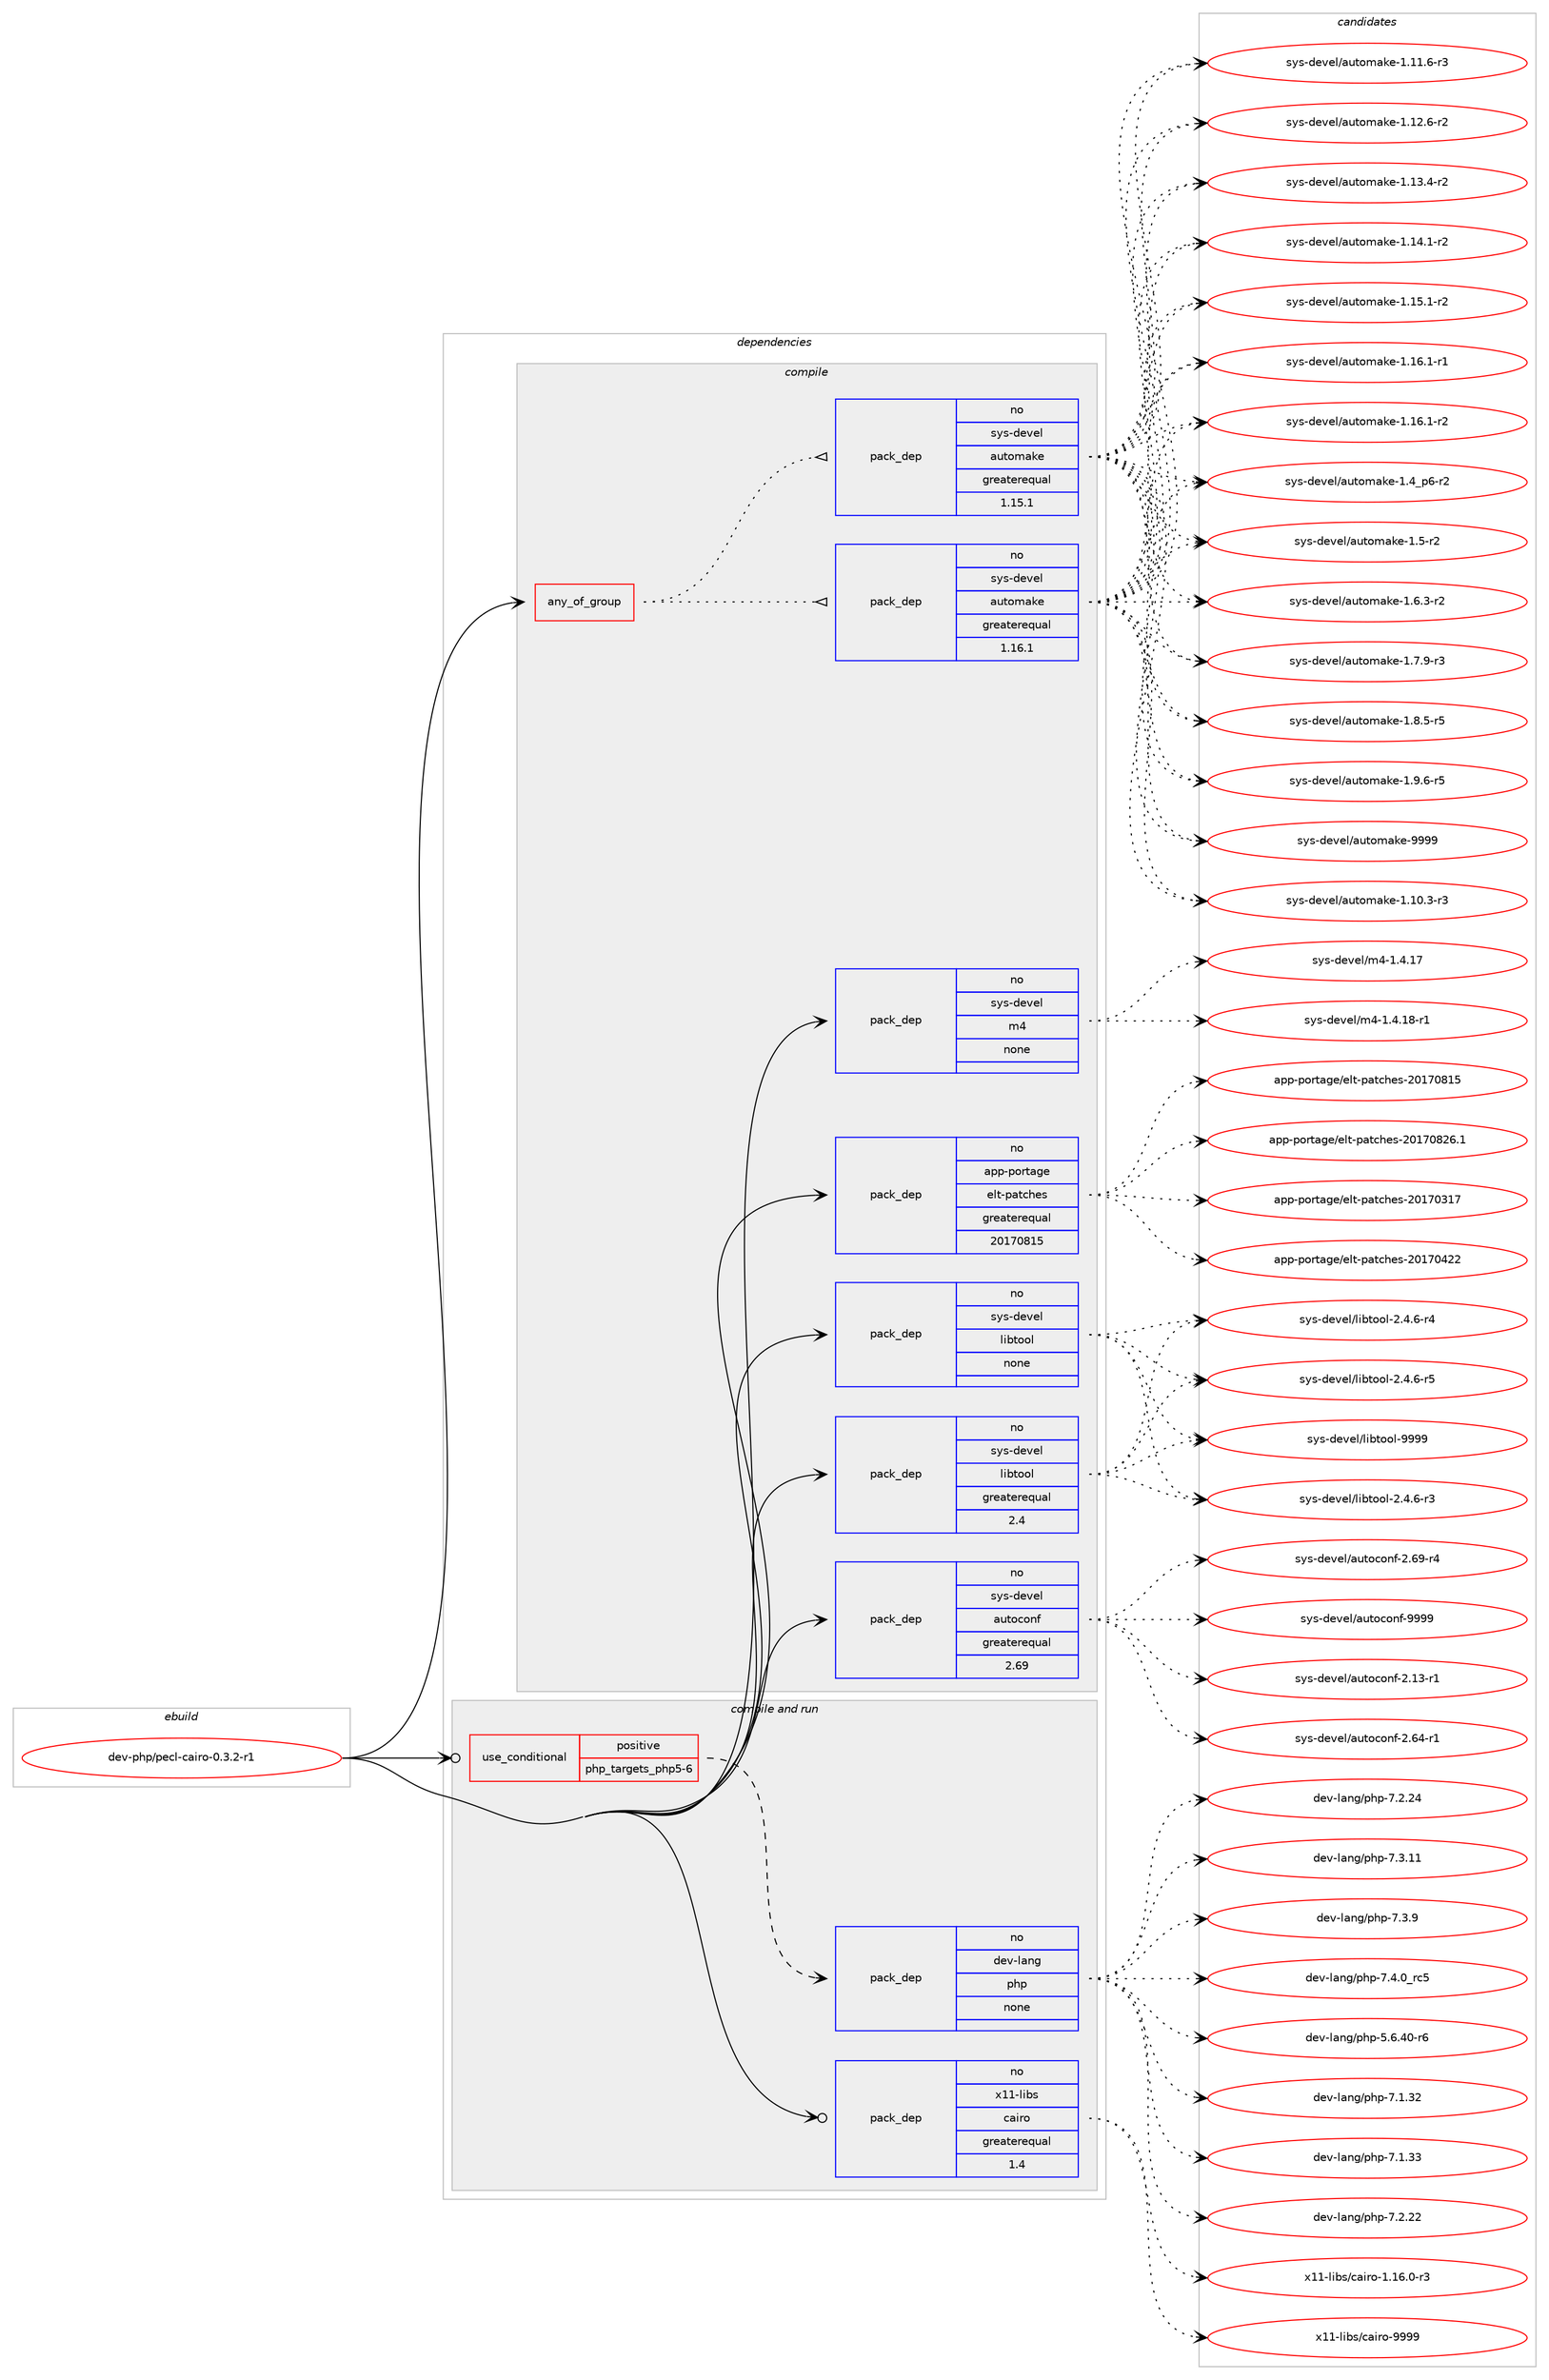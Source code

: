 digraph prolog {

# *************
# Graph options
# *************

newrank=true;
concentrate=true;
compound=true;
graph [rankdir=LR,fontname=Helvetica,fontsize=10,ranksep=1.5];#, ranksep=2.5, nodesep=0.2];
edge  [arrowhead=vee];
node  [fontname=Helvetica,fontsize=10];

# **********
# The ebuild
# **********

subgraph cluster_leftcol {
color=gray;
rank=same;
label=<<i>ebuild</i>>;
id [label="dev-php/pecl-cairo-0.3.2-r1", color=red, width=4, href="../dev-php/pecl-cairo-0.3.2-r1.svg"];
}

# ****************
# The dependencies
# ****************

subgraph cluster_midcol {
color=gray;
label=<<i>dependencies</i>>;
subgraph cluster_compile {
fillcolor="#eeeeee";
style=filled;
label=<<i>compile</i>>;
subgraph any11315 {
dependency589713 [label=<<TABLE BORDER="0" CELLBORDER="1" CELLSPACING="0" CELLPADDING="4"><TR><TD CELLPADDING="10">any_of_group</TD></TR></TABLE>>, shape=none, color=red];subgraph pack443224 {
dependency589714 [label=<<TABLE BORDER="0" CELLBORDER="1" CELLSPACING="0" CELLPADDING="4" WIDTH="220"><TR><TD ROWSPAN="6" CELLPADDING="30">pack_dep</TD></TR><TR><TD WIDTH="110">no</TD></TR><TR><TD>sys-devel</TD></TR><TR><TD>automake</TD></TR><TR><TD>greaterequal</TD></TR><TR><TD>1.16.1</TD></TR></TABLE>>, shape=none, color=blue];
}
dependency589713:e -> dependency589714:w [weight=20,style="dotted",arrowhead="oinv"];
subgraph pack443225 {
dependency589715 [label=<<TABLE BORDER="0" CELLBORDER="1" CELLSPACING="0" CELLPADDING="4" WIDTH="220"><TR><TD ROWSPAN="6" CELLPADDING="30">pack_dep</TD></TR><TR><TD WIDTH="110">no</TD></TR><TR><TD>sys-devel</TD></TR><TR><TD>automake</TD></TR><TR><TD>greaterequal</TD></TR><TR><TD>1.15.1</TD></TR></TABLE>>, shape=none, color=blue];
}
dependency589713:e -> dependency589715:w [weight=20,style="dotted",arrowhead="oinv"];
}
id:e -> dependency589713:w [weight=20,style="solid",arrowhead="vee"];
subgraph pack443226 {
dependency589716 [label=<<TABLE BORDER="0" CELLBORDER="1" CELLSPACING="0" CELLPADDING="4" WIDTH="220"><TR><TD ROWSPAN="6" CELLPADDING="30">pack_dep</TD></TR><TR><TD WIDTH="110">no</TD></TR><TR><TD>app-portage</TD></TR><TR><TD>elt-patches</TD></TR><TR><TD>greaterequal</TD></TR><TR><TD>20170815</TD></TR></TABLE>>, shape=none, color=blue];
}
id:e -> dependency589716:w [weight=20,style="solid",arrowhead="vee"];
subgraph pack443227 {
dependency589717 [label=<<TABLE BORDER="0" CELLBORDER="1" CELLSPACING="0" CELLPADDING="4" WIDTH="220"><TR><TD ROWSPAN="6" CELLPADDING="30">pack_dep</TD></TR><TR><TD WIDTH="110">no</TD></TR><TR><TD>sys-devel</TD></TR><TR><TD>autoconf</TD></TR><TR><TD>greaterequal</TD></TR><TR><TD>2.69</TD></TR></TABLE>>, shape=none, color=blue];
}
id:e -> dependency589717:w [weight=20,style="solid",arrowhead="vee"];
subgraph pack443228 {
dependency589718 [label=<<TABLE BORDER="0" CELLBORDER="1" CELLSPACING="0" CELLPADDING="4" WIDTH="220"><TR><TD ROWSPAN="6" CELLPADDING="30">pack_dep</TD></TR><TR><TD WIDTH="110">no</TD></TR><TR><TD>sys-devel</TD></TR><TR><TD>libtool</TD></TR><TR><TD>greaterequal</TD></TR><TR><TD>2.4</TD></TR></TABLE>>, shape=none, color=blue];
}
id:e -> dependency589718:w [weight=20,style="solid",arrowhead="vee"];
subgraph pack443229 {
dependency589719 [label=<<TABLE BORDER="0" CELLBORDER="1" CELLSPACING="0" CELLPADDING="4" WIDTH="220"><TR><TD ROWSPAN="6" CELLPADDING="30">pack_dep</TD></TR><TR><TD WIDTH="110">no</TD></TR><TR><TD>sys-devel</TD></TR><TR><TD>libtool</TD></TR><TR><TD>none</TD></TR><TR><TD></TD></TR></TABLE>>, shape=none, color=blue];
}
id:e -> dependency589719:w [weight=20,style="solid",arrowhead="vee"];
subgraph pack443230 {
dependency589720 [label=<<TABLE BORDER="0" CELLBORDER="1" CELLSPACING="0" CELLPADDING="4" WIDTH="220"><TR><TD ROWSPAN="6" CELLPADDING="30">pack_dep</TD></TR><TR><TD WIDTH="110">no</TD></TR><TR><TD>sys-devel</TD></TR><TR><TD>m4</TD></TR><TR><TD>none</TD></TR><TR><TD></TD></TR></TABLE>>, shape=none, color=blue];
}
id:e -> dependency589720:w [weight=20,style="solid",arrowhead="vee"];
}
subgraph cluster_compileandrun {
fillcolor="#eeeeee";
style=filled;
label=<<i>compile and run</i>>;
subgraph cond134809 {
dependency589721 [label=<<TABLE BORDER="0" CELLBORDER="1" CELLSPACING="0" CELLPADDING="4"><TR><TD ROWSPAN="3" CELLPADDING="10">use_conditional</TD></TR><TR><TD>positive</TD></TR><TR><TD>php_targets_php5-6</TD></TR></TABLE>>, shape=none, color=red];
subgraph pack443231 {
dependency589722 [label=<<TABLE BORDER="0" CELLBORDER="1" CELLSPACING="0" CELLPADDING="4" WIDTH="220"><TR><TD ROWSPAN="6" CELLPADDING="30">pack_dep</TD></TR><TR><TD WIDTH="110">no</TD></TR><TR><TD>dev-lang</TD></TR><TR><TD>php</TD></TR><TR><TD>none</TD></TR><TR><TD></TD></TR></TABLE>>, shape=none, color=blue];
}
dependency589721:e -> dependency589722:w [weight=20,style="dashed",arrowhead="vee"];
}
id:e -> dependency589721:w [weight=20,style="solid",arrowhead="odotvee"];
subgraph pack443232 {
dependency589723 [label=<<TABLE BORDER="0" CELLBORDER="1" CELLSPACING="0" CELLPADDING="4" WIDTH="220"><TR><TD ROWSPAN="6" CELLPADDING="30">pack_dep</TD></TR><TR><TD WIDTH="110">no</TD></TR><TR><TD>x11-libs</TD></TR><TR><TD>cairo</TD></TR><TR><TD>greaterequal</TD></TR><TR><TD>1.4</TD></TR></TABLE>>, shape=none, color=blue];
}
id:e -> dependency589723:w [weight=20,style="solid",arrowhead="odotvee"];
}
subgraph cluster_run {
fillcolor="#eeeeee";
style=filled;
label=<<i>run</i>>;
}
}

# **************
# The candidates
# **************

subgraph cluster_choices {
rank=same;
color=gray;
label=<<i>candidates</i>>;

subgraph choice443224 {
color=black;
nodesep=1;
choice11512111545100101118101108479711711611110997107101454946494846514511451 [label="sys-devel/automake-1.10.3-r3", color=red, width=4,href="../sys-devel/automake-1.10.3-r3.svg"];
choice11512111545100101118101108479711711611110997107101454946494946544511451 [label="sys-devel/automake-1.11.6-r3", color=red, width=4,href="../sys-devel/automake-1.11.6-r3.svg"];
choice11512111545100101118101108479711711611110997107101454946495046544511450 [label="sys-devel/automake-1.12.6-r2", color=red, width=4,href="../sys-devel/automake-1.12.6-r2.svg"];
choice11512111545100101118101108479711711611110997107101454946495146524511450 [label="sys-devel/automake-1.13.4-r2", color=red, width=4,href="../sys-devel/automake-1.13.4-r2.svg"];
choice11512111545100101118101108479711711611110997107101454946495246494511450 [label="sys-devel/automake-1.14.1-r2", color=red, width=4,href="../sys-devel/automake-1.14.1-r2.svg"];
choice11512111545100101118101108479711711611110997107101454946495346494511450 [label="sys-devel/automake-1.15.1-r2", color=red, width=4,href="../sys-devel/automake-1.15.1-r2.svg"];
choice11512111545100101118101108479711711611110997107101454946495446494511449 [label="sys-devel/automake-1.16.1-r1", color=red, width=4,href="../sys-devel/automake-1.16.1-r1.svg"];
choice11512111545100101118101108479711711611110997107101454946495446494511450 [label="sys-devel/automake-1.16.1-r2", color=red, width=4,href="../sys-devel/automake-1.16.1-r2.svg"];
choice115121115451001011181011084797117116111109971071014549465295112544511450 [label="sys-devel/automake-1.4_p6-r2", color=red, width=4,href="../sys-devel/automake-1.4_p6-r2.svg"];
choice11512111545100101118101108479711711611110997107101454946534511450 [label="sys-devel/automake-1.5-r2", color=red, width=4,href="../sys-devel/automake-1.5-r2.svg"];
choice115121115451001011181011084797117116111109971071014549465446514511450 [label="sys-devel/automake-1.6.3-r2", color=red, width=4,href="../sys-devel/automake-1.6.3-r2.svg"];
choice115121115451001011181011084797117116111109971071014549465546574511451 [label="sys-devel/automake-1.7.9-r3", color=red, width=4,href="../sys-devel/automake-1.7.9-r3.svg"];
choice115121115451001011181011084797117116111109971071014549465646534511453 [label="sys-devel/automake-1.8.5-r5", color=red, width=4,href="../sys-devel/automake-1.8.5-r5.svg"];
choice115121115451001011181011084797117116111109971071014549465746544511453 [label="sys-devel/automake-1.9.6-r5", color=red, width=4,href="../sys-devel/automake-1.9.6-r5.svg"];
choice115121115451001011181011084797117116111109971071014557575757 [label="sys-devel/automake-9999", color=red, width=4,href="../sys-devel/automake-9999.svg"];
dependency589714:e -> choice11512111545100101118101108479711711611110997107101454946494846514511451:w [style=dotted,weight="100"];
dependency589714:e -> choice11512111545100101118101108479711711611110997107101454946494946544511451:w [style=dotted,weight="100"];
dependency589714:e -> choice11512111545100101118101108479711711611110997107101454946495046544511450:w [style=dotted,weight="100"];
dependency589714:e -> choice11512111545100101118101108479711711611110997107101454946495146524511450:w [style=dotted,weight="100"];
dependency589714:e -> choice11512111545100101118101108479711711611110997107101454946495246494511450:w [style=dotted,weight="100"];
dependency589714:e -> choice11512111545100101118101108479711711611110997107101454946495346494511450:w [style=dotted,weight="100"];
dependency589714:e -> choice11512111545100101118101108479711711611110997107101454946495446494511449:w [style=dotted,weight="100"];
dependency589714:e -> choice11512111545100101118101108479711711611110997107101454946495446494511450:w [style=dotted,weight="100"];
dependency589714:e -> choice115121115451001011181011084797117116111109971071014549465295112544511450:w [style=dotted,weight="100"];
dependency589714:e -> choice11512111545100101118101108479711711611110997107101454946534511450:w [style=dotted,weight="100"];
dependency589714:e -> choice115121115451001011181011084797117116111109971071014549465446514511450:w [style=dotted,weight="100"];
dependency589714:e -> choice115121115451001011181011084797117116111109971071014549465546574511451:w [style=dotted,weight="100"];
dependency589714:e -> choice115121115451001011181011084797117116111109971071014549465646534511453:w [style=dotted,weight="100"];
dependency589714:e -> choice115121115451001011181011084797117116111109971071014549465746544511453:w [style=dotted,weight="100"];
dependency589714:e -> choice115121115451001011181011084797117116111109971071014557575757:w [style=dotted,weight="100"];
}
subgraph choice443225 {
color=black;
nodesep=1;
choice11512111545100101118101108479711711611110997107101454946494846514511451 [label="sys-devel/automake-1.10.3-r3", color=red, width=4,href="../sys-devel/automake-1.10.3-r3.svg"];
choice11512111545100101118101108479711711611110997107101454946494946544511451 [label="sys-devel/automake-1.11.6-r3", color=red, width=4,href="../sys-devel/automake-1.11.6-r3.svg"];
choice11512111545100101118101108479711711611110997107101454946495046544511450 [label="sys-devel/automake-1.12.6-r2", color=red, width=4,href="../sys-devel/automake-1.12.6-r2.svg"];
choice11512111545100101118101108479711711611110997107101454946495146524511450 [label="sys-devel/automake-1.13.4-r2", color=red, width=4,href="../sys-devel/automake-1.13.4-r2.svg"];
choice11512111545100101118101108479711711611110997107101454946495246494511450 [label="sys-devel/automake-1.14.1-r2", color=red, width=4,href="../sys-devel/automake-1.14.1-r2.svg"];
choice11512111545100101118101108479711711611110997107101454946495346494511450 [label="sys-devel/automake-1.15.1-r2", color=red, width=4,href="../sys-devel/automake-1.15.1-r2.svg"];
choice11512111545100101118101108479711711611110997107101454946495446494511449 [label="sys-devel/automake-1.16.1-r1", color=red, width=4,href="../sys-devel/automake-1.16.1-r1.svg"];
choice11512111545100101118101108479711711611110997107101454946495446494511450 [label="sys-devel/automake-1.16.1-r2", color=red, width=4,href="../sys-devel/automake-1.16.1-r2.svg"];
choice115121115451001011181011084797117116111109971071014549465295112544511450 [label="sys-devel/automake-1.4_p6-r2", color=red, width=4,href="../sys-devel/automake-1.4_p6-r2.svg"];
choice11512111545100101118101108479711711611110997107101454946534511450 [label="sys-devel/automake-1.5-r2", color=red, width=4,href="../sys-devel/automake-1.5-r2.svg"];
choice115121115451001011181011084797117116111109971071014549465446514511450 [label="sys-devel/automake-1.6.3-r2", color=red, width=4,href="../sys-devel/automake-1.6.3-r2.svg"];
choice115121115451001011181011084797117116111109971071014549465546574511451 [label="sys-devel/automake-1.7.9-r3", color=red, width=4,href="../sys-devel/automake-1.7.9-r3.svg"];
choice115121115451001011181011084797117116111109971071014549465646534511453 [label="sys-devel/automake-1.8.5-r5", color=red, width=4,href="../sys-devel/automake-1.8.5-r5.svg"];
choice115121115451001011181011084797117116111109971071014549465746544511453 [label="sys-devel/automake-1.9.6-r5", color=red, width=4,href="../sys-devel/automake-1.9.6-r5.svg"];
choice115121115451001011181011084797117116111109971071014557575757 [label="sys-devel/automake-9999", color=red, width=4,href="../sys-devel/automake-9999.svg"];
dependency589715:e -> choice11512111545100101118101108479711711611110997107101454946494846514511451:w [style=dotted,weight="100"];
dependency589715:e -> choice11512111545100101118101108479711711611110997107101454946494946544511451:w [style=dotted,weight="100"];
dependency589715:e -> choice11512111545100101118101108479711711611110997107101454946495046544511450:w [style=dotted,weight="100"];
dependency589715:e -> choice11512111545100101118101108479711711611110997107101454946495146524511450:w [style=dotted,weight="100"];
dependency589715:e -> choice11512111545100101118101108479711711611110997107101454946495246494511450:w [style=dotted,weight="100"];
dependency589715:e -> choice11512111545100101118101108479711711611110997107101454946495346494511450:w [style=dotted,weight="100"];
dependency589715:e -> choice11512111545100101118101108479711711611110997107101454946495446494511449:w [style=dotted,weight="100"];
dependency589715:e -> choice11512111545100101118101108479711711611110997107101454946495446494511450:w [style=dotted,weight="100"];
dependency589715:e -> choice115121115451001011181011084797117116111109971071014549465295112544511450:w [style=dotted,weight="100"];
dependency589715:e -> choice11512111545100101118101108479711711611110997107101454946534511450:w [style=dotted,weight="100"];
dependency589715:e -> choice115121115451001011181011084797117116111109971071014549465446514511450:w [style=dotted,weight="100"];
dependency589715:e -> choice115121115451001011181011084797117116111109971071014549465546574511451:w [style=dotted,weight="100"];
dependency589715:e -> choice115121115451001011181011084797117116111109971071014549465646534511453:w [style=dotted,weight="100"];
dependency589715:e -> choice115121115451001011181011084797117116111109971071014549465746544511453:w [style=dotted,weight="100"];
dependency589715:e -> choice115121115451001011181011084797117116111109971071014557575757:w [style=dotted,weight="100"];
}
subgraph choice443226 {
color=black;
nodesep=1;
choice97112112451121111141169710310147101108116451129711699104101115455048495548514955 [label="app-portage/elt-patches-20170317", color=red, width=4,href="../app-portage/elt-patches-20170317.svg"];
choice97112112451121111141169710310147101108116451129711699104101115455048495548525050 [label="app-portage/elt-patches-20170422", color=red, width=4,href="../app-portage/elt-patches-20170422.svg"];
choice97112112451121111141169710310147101108116451129711699104101115455048495548564953 [label="app-portage/elt-patches-20170815", color=red, width=4,href="../app-portage/elt-patches-20170815.svg"];
choice971121124511211111411697103101471011081164511297116991041011154550484955485650544649 [label="app-portage/elt-patches-20170826.1", color=red, width=4,href="../app-portage/elt-patches-20170826.1.svg"];
dependency589716:e -> choice97112112451121111141169710310147101108116451129711699104101115455048495548514955:w [style=dotted,weight="100"];
dependency589716:e -> choice97112112451121111141169710310147101108116451129711699104101115455048495548525050:w [style=dotted,weight="100"];
dependency589716:e -> choice97112112451121111141169710310147101108116451129711699104101115455048495548564953:w [style=dotted,weight="100"];
dependency589716:e -> choice971121124511211111411697103101471011081164511297116991041011154550484955485650544649:w [style=dotted,weight="100"];
}
subgraph choice443227 {
color=black;
nodesep=1;
choice1151211154510010111810110847971171161119911111010245504649514511449 [label="sys-devel/autoconf-2.13-r1", color=red, width=4,href="../sys-devel/autoconf-2.13-r1.svg"];
choice1151211154510010111810110847971171161119911111010245504654524511449 [label="sys-devel/autoconf-2.64-r1", color=red, width=4,href="../sys-devel/autoconf-2.64-r1.svg"];
choice1151211154510010111810110847971171161119911111010245504654574511452 [label="sys-devel/autoconf-2.69-r4", color=red, width=4,href="../sys-devel/autoconf-2.69-r4.svg"];
choice115121115451001011181011084797117116111991111101024557575757 [label="sys-devel/autoconf-9999", color=red, width=4,href="../sys-devel/autoconf-9999.svg"];
dependency589717:e -> choice1151211154510010111810110847971171161119911111010245504649514511449:w [style=dotted,weight="100"];
dependency589717:e -> choice1151211154510010111810110847971171161119911111010245504654524511449:w [style=dotted,weight="100"];
dependency589717:e -> choice1151211154510010111810110847971171161119911111010245504654574511452:w [style=dotted,weight="100"];
dependency589717:e -> choice115121115451001011181011084797117116111991111101024557575757:w [style=dotted,weight="100"];
}
subgraph choice443228 {
color=black;
nodesep=1;
choice1151211154510010111810110847108105981161111111084550465246544511451 [label="sys-devel/libtool-2.4.6-r3", color=red, width=4,href="../sys-devel/libtool-2.4.6-r3.svg"];
choice1151211154510010111810110847108105981161111111084550465246544511452 [label="sys-devel/libtool-2.4.6-r4", color=red, width=4,href="../sys-devel/libtool-2.4.6-r4.svg"];
choice1151211154510010111810110847108105981161111111084550465246544511453 [label="sys-devel/libtool-2.4.6-r5", color=red, width=4,href="../sys-devel/libtool-2.4.6-r5.svg"];
choice1151211154510010111810110847108105981161111111084557575757 [label="sys-devel/libtool-9999", color=red, width=4,href="../sys-devel/libtool-9999.svg"];
dependency589718:e -> choice1151211154510010111810110847108105981161111111084550465246544511451:w [style=dotted,weight="100"];
dependency589718:e -> choice1151211154510010111810110847108105981161111111084550465246544511452:w [style=dotted,weight="100"];
dependency589718:e -> choice1151211154510010111810110847108105981161111111084550465246544511453:w [style=dotted,weight="100"];
dependency589718:e -> choice1151211154510010111810110847108105981161111111084557575757:w [style=dotted,weight="100"];
}
subgraph choice443229 {
color=black;
nodesep=1;
choice1151211154510010111810110847108105981161111111084550465246544511451 [label="sys-devel/libtool-2.4.6-r3", color=red, width=4,href="../sys-devel/libtool-2.4.6-r3.svg"];
choice1151211154510010111810110847108105981161111111084550465246544511452 [label="sys-devel/libtool-2.4.6-r4", color=red, width=4,href="../sys-devel/libtool-2.4.6-r4.svg"];
choice1151211154510010111810110847108105981161111111084550465246544511453 [label="sys-devel/libtool-2.4.6-r5", color=red, width=4,href="../sys-devel/libtool-2.4.6-r5.svg"];
choice1151211154510010111810110847108105981161111111084557575757 [label="sys-devel/libtool-9999", color=red, width=4,href="../sys-devel/libtool-9999.svg"];
dependency589719:e -> choice1151211154510010111810110847108105981161111111084550465246544511451:w [style=dotted,weight="100"];
dependency589719:e -> choice1151211154510010111810110847108105981161111111084550465246544511452:w [style=dotted,weight="100"];
dependency589719:e -> choice1151211154510010111810110847108105981161111111084550465246544511453:w [style=dotted,weight="100"];
dependency589719:e -> choice1151211154510010111810110847108105981161111111084557575757:w [style=dotted,weight="100"];
}
subgraph choice443230 {
color=black;
nodesep=1;
choice11512111545100101118101108471095245494652464955 [label="sys-devel/m4-1.4.17", color=red, width=4,href="../sys-devel/m4-1.4.17.svg"];
choice115121115451001011181011084710952454946524649564511449 [label="sys-devel/m4-1.4.18-r1", color=red, width=4,href="../sys-devel/m4-1.4.18-r1.svg"];
dependency589720:e -> choice11512111545100101118101108471095245494652464955:w [style=dotted,weight="100"];
dependency589720:e -> choice115121115451001011181011084710952454946524649564511449:w [style=dotted,weight="100"];
}
subgraph choice443231 {
color=black;
nodesep=1;
choice100101118451089711010347112104112455346544652484511454 [label="dev-lang/php-5.6.40-r6", color=red, width=4,href="../dev-lang/php-5.6.40-r6.svg"];
choice10010111845108971101034711210411245554649465150 [label="dev-lang/php-7.1.32", color=red, width=4,href="../dev-lang/php-7.1.32.svg"];
choice10010111845108971101034711210411245554649465151 [label="dev-lang/php-7.1.33", color=red, width=4,href="../dev-lang/php-7.1.33.svg"];
choice10010111845108971101034711210411245554650465050 [label="dev-lang/php-7.2.22", color=red, width=4,href="../dev-lang/php-7.2.22.svg"];
choice10010111845108971101034711210411245554650465052 [label="dev-lang/php-7.2.24", color=red, width=4,href="../dev-lang/php-7.2.24.svg"];
choice10010111845108971101034711210411245554651464949 [label="dev-lang/php-7.3.11", color=red, width=4,href="../dev-lang/php-7.3.11.svg"];
choice100101118451089711010347112104112455546514657 [label="dev-lang/php-7.3.9", color=red, width=4,href="../dev-lang/php-7.3.9.svg"];
choice100101118451089711010347112104112455546524648951149953 [label="dev-lang/php-7.4.0_rc5", color=red, width=4,href="../dev-lang/php-7.4.0_rc5.svg"];
dependency589722:e -> choice100101118451089711010347112104112455346544652484511454:w [style=dotted,weight="100"];
dependency589722:e -> choice10010111845108971101034711210411245554649465150:w [style=dotted,weight="100"];
dependency589722:e -> choice10010111845108971101034711210411245554649465151:w [style=dotted,weight="100"];
dependency589722:e -> choice10010111845108971101034711210411245554650465050:w [style=dotted,weight="100"];
dependency589722:e -> choice10010111845108971101034711210411245554650465052:w [style=dotted,weight="100"];
dependency589722:e -> choice10010111845108971101034711210411245554651464949:w [style=dotted,weight="100"];
dependency589722:e -> choice100101118451089711010347112104112455546514657:w [style=dotted,weight="100"];
dependency589722:e -> choice100101118451089711010347112104112455546524648951149953:w [style=dotted,weight="100"];
}
subgraph choice443232 {
color=black;
nodesep=1;
choice12049494510810598115479997105114111454946495446484511451 [label="x11-libs/cairo-1.16.0-r3", color=red, width=4,href="../x11-libs/cairo-1.16.0-r3.svg"];
choice120494945108105981154799971051141114557575757 [label="x11-libs/cairo-9999", color=red, width=4,href="../x11-libs/cairo-9999.svg"];
dependency589723:e -> choice12049494510810598115479997105114111454946495446484511451:w [style=dotted,weight="100"];
dependency589723:e -> choice120494945108105981154799971051141114557575757:w [style=dotted,weight="100"];
}
}

}

